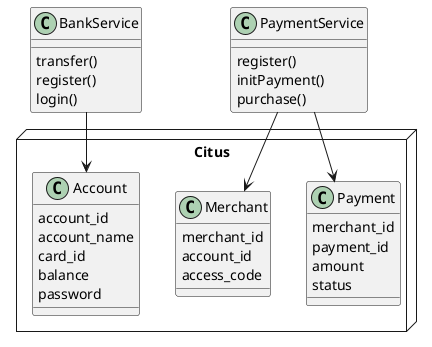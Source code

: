 @startuml
class BankService {
    transfer()
    register()
    login()
}
class PaymentService {
    register()
    initPayment()
    purchase()
}

package Citus <<node>> {
    class Account {
        account_id
        account_name
        card_id
        balance
        password
    }
    class Merchant {
        merchant_id
        account_id
        access_code
    }
    class Payment {
        merchant_id
        payment_id
        amount
        status
    }
}

BankService --> Account

PaymentService --> Merchant
PaymentService --> Payment

@enduml